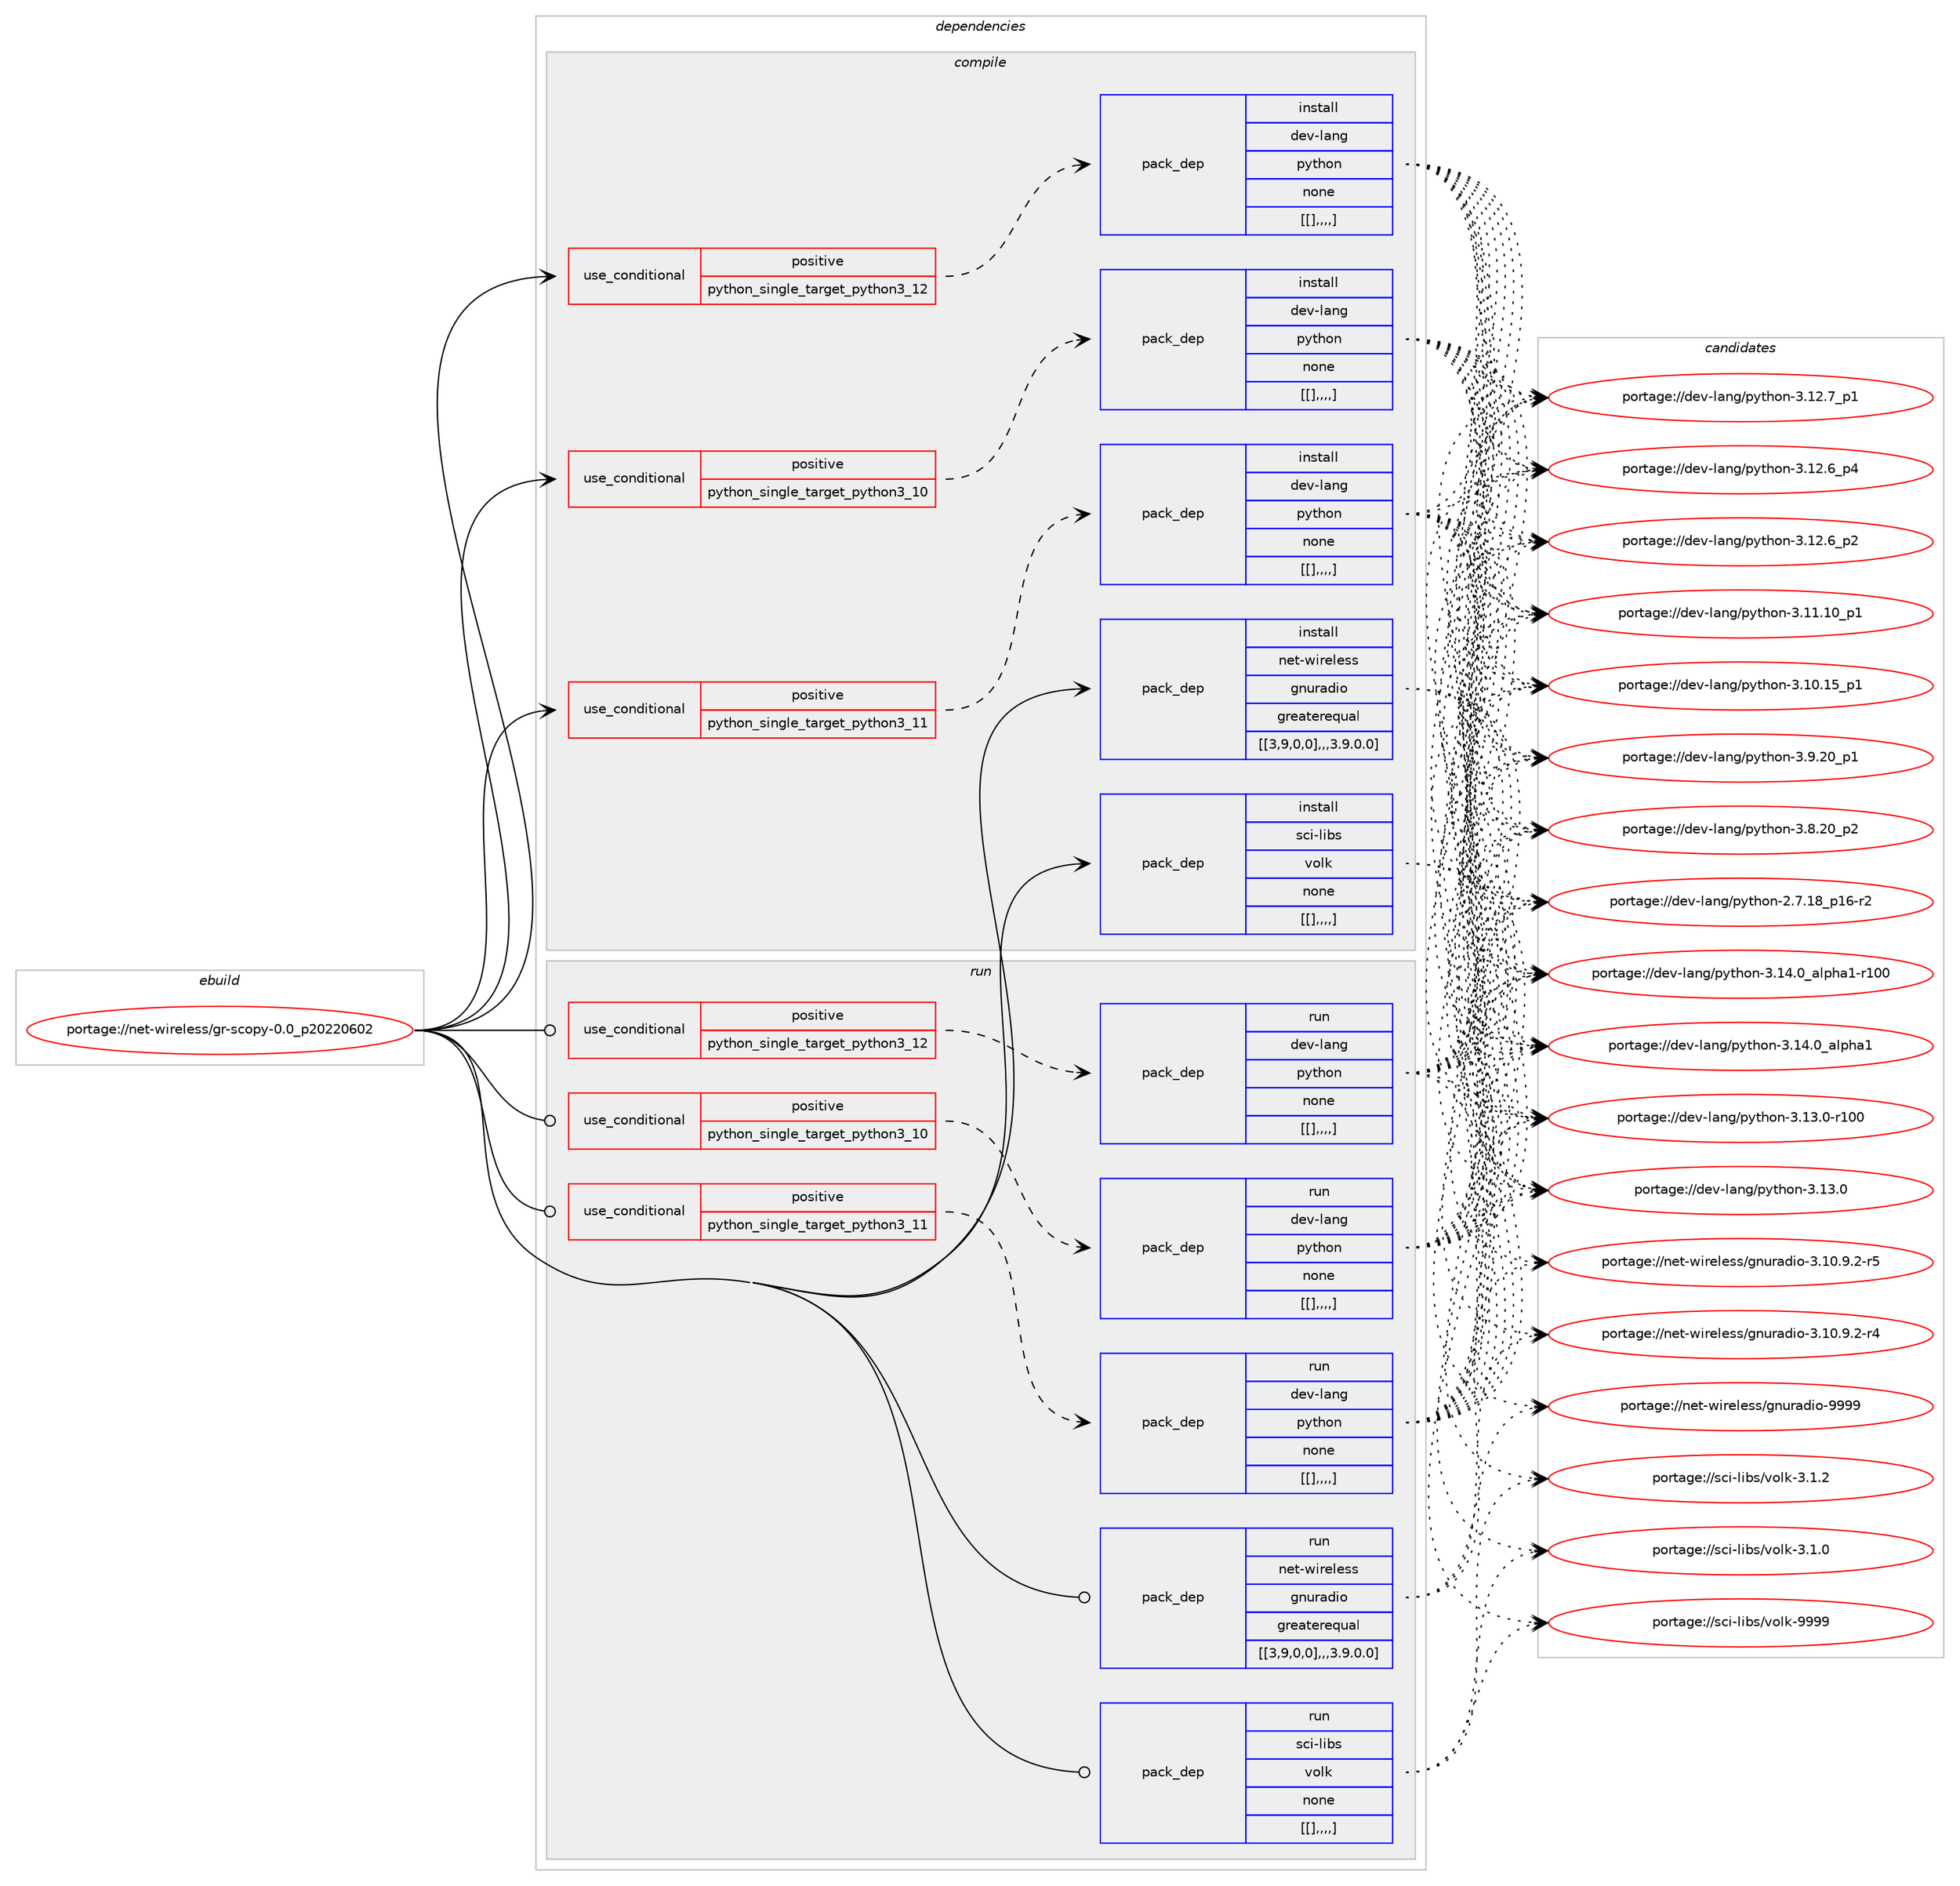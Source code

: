 digraph prolog {

# *************
# Graph options
# *************

newrank=true;
concentrate=true;
compound=true;
graph [rankdir=LR,fontname=Helvetica,fontsize=10,ranksep=1.5];#, ranksep=2.5, nodesep=0.2];
edge  [arrowhead=vee];
node  [fontname=Helvetica,fontsize=10];

# **********
# The ebuild
# **********

subgraph cluster_leftcol {
color=gray;
label=<<i>ebuild</i>>;
id [label="portage://net-wireless/gr-scopy-0.0_p20220602", color=red, width=4, href="../net-wireless/gr-scopy-0.0_p20220602.svg"];
}

# ****************
# The dependencies
# ****************

subgraph cluster_midcol {
color=gray;
label=<<i>dependencies</i>>;
subgraph cluster_compile {
fillcolor="#eeeeee";
style=filled;
label=<<i>compile</i>>;
subgraph cond109166 {
dependency411527 [label=<<TABLE BORDER="0" CELLBORDER="1" CELLSPACING="0" CELLPADDING="4"><TR><TD ROWSPAN="3" CELLPADDING="10">use_conditional</TD></TR><TR><TD>positive</TD></TR><TR><TD>python_single_target_python3_10</TD></TR></TABLE>>, shape=none, color=red];
subgraph pack299288 {
dependency411529 [label=<<TABLE BORDER="0" CELLBORDER="1" CELLSPACING="0" CELLPADDING="4" WIDTH="220"><TR><TD ROWSPAN="6" CELLPADDING="30">pack_dep</TD></TR><TR><TD WIDTH="110">install</TD></TR><TR><TD>dev-lang</TD></TR><TR><TD>python</TD></TR><TR><TD>none</TD></TR><TR><TD>[[],,,,]</TD></TR></TABLE>>, shape=none, color=blue];
}
dependency411527:e -> dependency411529:w [weight=20,style="dashed",arrowhead="vee"];
}
id:e -> dependency411527:w [weight=20,style="solid",arrowhead="vee"];
subgraph cond109170 {
dependency411551 [label=<<TABLE BORDER="0" CELLBORDER="1" CELLSPACING="0" CELLPADDING="4"><TR><TD ROWSPAN="3" CELLPADDING="10">use_conditional</TD></TR><TR><TD>positive</TD></TR><TR><TD>python_single_target_python3_11</TD></TR></TABLE>>, shape=none, color=red];
subgraph pack299310 {
dependency411583 [label=<<TABLE BORDER="0" CELLBORDER="1" CELLSPACING="0" CELLPADDING="4" WIDTH="220"><TR><TD ROWSPAN="6" CELLPADDING="30">pack_dep</TD></TR><TR><TD WIDTH="110">install</TD></TR><TR><TD>dev-lang</TD></TR><TR><TD>python</TD></TR><TR><TD>none</TD></TR><TR><TD>[[],,,,]</TD></TR></TABLE>>, shape=none, color=blue];
}
dependency411551:e -> dependency411583:w [weight=20,style="dashed",arrowhead="vee"];
}
id:e -> dependency411551:w [weight=20,style="solid",arrowhead="vee"];
subgraph cond109194 {
dependency411671 [label=<<TABLE BORDER="0" CELLBORDER="1" CELLSPACING="0" CELLPADDING="4"><TR><TD ROWSPAN="3" CELLPADDING="10">use_conditional</TD></TR><TR><TD>positive</TD></TR><TR><TD>python_single_target_python3_12</TD></TR></TABLE>>, shape=none, color=red];
subgraph pack299442 {
dependency411784 [label=<<TABLE BORDER="0" CELLBORDER="1" CELLSPACING="0" CELLPADDING="4" WIDTH="220"><TR><TD ROWSPAN="6" CELLPADDING="30">pack_dep</TD></TR><TR><TD WIDTH="110">install</TD></TR><TR><TD>dev-lang</TD></TR><TR><TD>python</TD></TR><TR><TD>none</TD></TR><TR><TD>[[],,,,]</TD></TR></TABLE>>, shape=none, color=blue];
}
dependency411671:e -> dependency411784:w [weight=20,style="dashed",arrowhead="vee"];
}
id:e -> dependency411671:w [weight=20,style="solid",arrowhead="vee"];
subgraph pack299477 {
dependency411819 [label=<<TABLE BORDER="0" CELLBORDER="1" CELLSPACING="0" CELLPADDING="4" WIDTH="220"><TR><TD ROWSPAN="6" CELLPADDING="30">pack_dep</TD></TR><TR><TD WIDTH="110">install</TD></TR><TR><TD>net-wireless</TD></TR><TR><TD>gnuradio</TD></TR><TR><TD>greaterequal</TD></TR><TR><TD>[[3,9,0,0],,,3.9.0.0]</TD></TR></TABLE>>, shape=none, color=blue];
}
id:e -> dependency411819:w [weight=20,style="solid",arrowhead="vee"];
subgraph pack299479 {
dependency411839 [label=<<TABLE BORDER="0" CELLBORDER="1" CELLSPACING="0" CELLPADDING="4" WIDTH="220"><TR><TD ROWSPAN="6" CELLPADDING="30">pack_dep</TD></TR><TR><TD WIDTH="110">install</TD></TR><TR><TD>sci-libs</TD></TR><TR><TD>volk</TD></TR><TR><TD>none</TD></TR><TR><TD>[[],,,,]</TD></TR></TABLE>>, shape=none, color=blue];
}
id:e -> dependency411839:w [weight=20,style="solid",arrowhead="vee"];
}
subgraph cluster_compileandrun {
fillcolor="#eeeeee";
style=filled;
label=<<i>compile and run</i>>;
}
subgraph cluster_run {
fillcolor="#eeeeee";
style=filled;
label=<<i>run</i>>;
subgraph cond109275 {
dependency411875 [label=<<TABLE BORDER="0" CELLBORDER="1" CELLSPACING="0" CELLPADDING="4"><TR><TD ROWSPAN="3" CELLPADDING="10">use_conditional</TD></TR><TR><TD>positive</TD></TR><TR><TD>python_single_target_python3_10</TD></TR></TABLE>>, shape=none, color=red];
subgraph pack299515 {
dependency411878 [label=<<TABLE BORDER="0" CELLBORDER="1" CELLSPACING="0" CELLPADDING="4" WIDTH="220"><TR><TD ROWSPAN="6" CELLPADDING="30">pack_dep</TD></TR><TR><TD WIDTH="110">run</TD></TR><TR><TD>dev-lang</TD></TR><TR><TD>python</TD></TR><TR><TD>none</TD></TR><TR><TD>[[],,,,]</TD></TR></TABLE>>, shape=none, color=blue];
}
dependency411875:e -> dependency411878:w [weight=20,style="dashed",arrowhead="vee"];
}
id:e -> dependency411875:w [weight=20,style="solid",arrowhead="odot"];
subgraph cond109279 {
dependency411897 [label=<<TABLE BORDER="0" CELLBORDER="1" CELLSPACING="0" CELLPADDING="4"><TR><TD ROWSPAN="3" CELLPADDING="10">use_conditional</TD></TR><TR><TD>positive</TD></TR><TR><TD>python_single_target_python3_11</TD></TR></TABLE>>, shape=none, color=red];
subgraph pack299531 {
dependency411899 [label=<<TABLE BORDER="0" CELLBORDER="1" CELLSPACING="0" CELLPADDING="4" WIDTH="220"><TR><TD ROWSPAN="6" CELLPADDING="30">pack_dep</TD></TR><TR><TD WIDTH="110">run</TD></TR><TR><TD>dev-lang</TD></TR><TR><TD>python</TD></TR><TR><TD>none</TD></TR><TR><TD>[[],,,,]</TD></TR></TABLE>>, shape=none, color=blue];
}
dependency411897:e -> dependency411899:w [weight=20,style="dashed",arrowhead="vee"];
}
id:e -> dependency411897:w [weight=20,style="solid",arrowhead="odot"];
subgraph cond109292 {
dependency411907 [label=<<TABLE BORDER="0" CELLBORDER="1" CELLSPACING="0" CELLPADDING="4"><TR><TD ROWSPAN="3" CELLPADDING="10">use_conditional</TD></TR><TR><TD>positive</TD></TR><TR><TD>python_single_target_python3_12</TD></TR></TABLE>>, shape=none, color=red];
subgraph pack299535 {
dependency411909 [label=<<TABLE BORDER="0" CELLBORDER="1" CELLSPACING="0" CELLPADDING="4" WIDTH="220"><TR><TD ROWSPAN="6" CELLPADDING="30">pack_dep</TD></TR><TR><TD WIDTH="110">run</TD></TR><TR><TD>dev-lang</TD></TR><TR><TD>python</TD></TR><TR><TD>none</TD></TR><TR><TD>[[],,,,]</TD></TR></TABLE>>, shape=none, color=blue];
}
dependency411907:e -> dependency411909:w [weight=20,style="dashed",arrowhead="vee"];
}
id:e -> dependency411907:w [weight=20,style="solid",arrowhead="odot"];
subgraph pack299551 {
dependency411933 [label=<<TABLE BORDER="0" CELLBORDER="1" CELLSPACING="0" CELLPADDING="4" WIDTH="220"><TR><TD ROWSPAN="6" CELLPADDING="30">pack_dep</TD></TR><TR><TD WIDTH="110">run</TD></TR><TR><TD>net-wireless</TD></TR><TR><TD>gnuradio</TD></TR><TR><TD>greaterequal</TD></TR><TR><TD>[[3,9,0,0],,,3.9.0.0]</TD></TR></TABLE>>, shape=none, color=blue];
}
id:e -> dependency411933:w [weight=20,style="solid",arrowhead="odot"];
subgraph pack299577 {
dependency411970 [label=<<TABLE BORDER="0" CELLBORDER="1" CELLSPACING="0" CELLPADDING="4" WIDTH="220"><TR><TD ROWSPAN="6" CELLPADDING="30">pack_dep</TD></TR><TR><TD WIDTH="110">run</TD></TR><TR><TD>sci-libs</TD></TR><TR><TD>volk</TD></TR><TR><TD>none</TD></TR><TR><TD>[[],,,,]</TD></TR></TABLE>>, shape=none, color=blue];
}
id:e -> dependency411970:w [weight=20,style="solid",arrowhead="odot"];
}
}

# **************
# The candidates
# **************

subgraph cluster_choices {
rank=same;
color=gray;
label=<<i>candidates</i>>;

subgraph choice298898 {
color=black;
nodesep=1;
choice100101118451089711010347112121116104111110455146495246489597108112104974945114494848 [label="portage://dev-lang/python-3.14.0_alpha1-r100", color=red, width=4,href="../dev-lang/python-3.14.0_alpha1-r100.svg"];
choice1001011184510897110103471121211161041111104551464952464895971081121049749 [label="portage://dev-lang/python-3.14.0_alpha1", color=red, width=4,href="../dev-lang/python-3.14.0_alpha1.svg"];
choice1001011184510897110103471121211161041111104551464951464845114494848 [label="portage://dev-lang/python-3.13.0-r100", color=red, width=4,href="../dev-lang/python-3.13.0-r100.svg"];
choice10010111845108971101034711212111610411111045514649514648 [label="portage://dev-lang/python-3.13.0", color=red, width=4,href="../dev-lang/python-3.13.0.svg"];
choice100101118451089711010347112121116104111110455146495046559511249 [label="portage://dev-lang/python-3.12.7_p1", color=red, width=4,href="../dev-lang/python-3.12.7_p1.svg"];
choice100101118451089711010347112121116104111110455146495046549511252 [label="portage://dev-lang/python-3.12.6_p4", color=red, width=4,href="../dev-lang/python-3.12.6_p4.svg"];
choice100101118451089711010347112121116104111110455146495046549511250 [label="portage://dev-lang/python-3.12.6_p2", color=red, width=4,href="../dev-lang/python-3.12.6_p2.svg"];
choice10010111845108971101034711212111610411111045514649494649489511249 [label="portage://dev-lang/python-3.11.10_p1", color=red, width=4,href="../dev-lang/python-3.11.10_p1.svg"];
choice10010111845108971101034711212111610411111045514649484649539511249 [label="portage://dev-lang/python-3.10.15_p1", color=red, width=4,href="../dev-lang/python-3.10.15_p1.svg"];
choice100101118451089711010347112121116104111110455146574650489511249 [label="portage://dev-lang/python-3.9.20_p1", color=red, width=4,href="../dev-lang/python-3.9.20_p1.svg"];
choice100101118451089711010347112121116104111110455146564650489511250 [label="portage://dev-lang/python-3.8.20_p2", color=red, width=4,href="../dev-lang/python-3.8.20_p2.svg"];
choice100101118451089711010347112121116104111110455046554649569511249544511450 [label="portage://dev-lang/python-2.7.18_p16-r2", color=red, width=4,href="../dev-lang/python-2.7.18_p16-r2.svg"];
dependency411529:e -> choice100101118451089711010347112121116104111110455146495246489597108112104974945114494848:w [style=dotted,weight="100"];
dependency411529:e -> choice1001011184510897110103471121211161041111104551464952464895971081121049749:w [style=dotted,weight="100"];
dependency411529:e -> choice1001011184510897110103471121211161041111104551464951464845114494848:w [style=dotted,weight="100"];
dependency411529:e -> choice10010111845108971101034711212111610411111045514649514648:w [style=dotted,weight="100"];
dependency411529:e -> choice100101118451089711010347112121116104111110455146495046559511249:w [style=dotted,weight="100"];
dependency411529:e -> choice100101118451089711010347112121116104111110455146495046549511252:w [style=dotted,weight="100"];
dependency411529:e -> choice100101118451089711010347112121116104111110455146495046549511250:w [style=dotted,weight="100"];
dependency411529:e -> choice10010111845108971101034711212111610411111045514649494649489511249:w [style=dotted,weight="100"];
dependency411529:e -> choice10010111845108971101034711212111610411111045514649484649539511249:w [style=dotted,weight="100"];
dependency411529:e -> choice100101118451089711010347112121116104111110455146574650489511249:w [style=dotted,weight="100"];
dependency411529:e -> choice100101118451089711010347112121116104111110455146564650489511250:w [style=dotted,weight="100"];
dependency411529:e -> choice100101118451089711010347112121116104111110455046554649569511249544511450:w [style=dotted,weight="100"];
}
subgraph choice298944 {
color=black;
nodesep=1;
choice100101118451089711010347112121116104111110455146495246489597108112104974945114494848 [label="portage://dev-lang/python-3.14.0_alpha1-r100", color=red, width=4,href="../dev-lang/python-3.14.0_alpha1-r100.svg"];
choice1001011184510897110103471121211161041111104551464952464895971081121049749 [label="portage://dev-lang/python-3.14.0_alpha1", color=red, width=4,href="../dev-lang/python-3.14.0_alpha1.svg"];
choice1001011184510897110103471121211161041111104551464951464845114494848 [label="portage://dev-lang/python-3.13.0-r100", color=red, width=4,href="../dev-lang/python-3.13.0-r100.svg"];
choice10010111845108971101034711212111610411111045514649514648 [label="portage://dev-lang/python-3.13.0", color=red, width=4,href="../dev-lang/python-3.13.0.svg"];
choice100101118451089711010347112121116104111110455146495046559511249 [label="portage://dev-lang/python-3.12.7_p1", color=red, width=4,href="../dev-lang/python-3.12.7_p1.svg"];
choice100101118451089711010347112121116104111110455146495046549511252 [label="portage://dev-lang/python-3.12.6_p4", color=red, width=4,href="../dev-lang/python-3.12.6_p4.svg"];
choice100101118451089711010347112121116104111110455146495046549511250 [label="portage://dev-lang/python-3.12.6_p2", color=red, width=4,href="../dev-lang/python-3.12.6_p2.svg"];
choice10010111845108971101034711212111610411111045514649494649489511249 [label="portage://dev-lang/python-3.11.10_p1", color=red, width=4,href="../dev-lang/python-3.11.10_p1.svg"];
choice10010111845108971101034711212111610411111045514649484649539511249 [label="portage://dev-lang/python-3.10.15_p1", color=red, width=4,href="../dev-lang/python-3.10.15_p1.svg"];
choice100101118451089711010347112121116104111110455146574650489511249 [label="portage://dev-lang/python-3.9.20_p1", color=red, width=4,href="../dev-lang/python-3.9.20_p1.svg"];
choice100101118451089711010347112121116104111110455146564650489511250 [label="portage://dev-lang/python-3.8.20_p2", color=red, width=4,href="../dev-lang/python-3.8.20_p2.svg"];
choice100101118451089711010347112121116104111110455046554649569511249544511450 [label="portage://dev-lang/python-2.7.18_p16-r2", color=red, width=4,href="../dev-lang/python-2.7.18_p16-r2.svg"];
dependency411583:e -> choice100101118451089711010347112121116104111110455146495246489597108112104974945114494848:w [style=dotted,weight="100"];
dependency411583:e -> choice1001011184510897110103471121211161041111104551464952464895971081121049749:w [style=dotted,weight="100"];
dependency411583:e -> choice1001011184510897110103471121211161041111104551464951464845114494848:w [style=dotted,weight="100"];
dependency411583:e -> choice10010111845108971101034711212111610411111045514649514648:w [style=dotted,weight="100"];
dependency411583:e -> choice100101118451089711010347112121116104111110455146495046559511249:w [style=dotted,weight="100"];
dependency411583:e -> choice100101118451089711010347112121116104111110455146495046549511252:w [style=dotted,weight="100"];
dependency411583:e -> choice100101118451089711010347112121116104111110455146495046549511250:w [style=dotted,weight="100"];
dependency411583:e -> choice10010111845108971101034711212111610411111045514649494649489511249:w [style=dotted,weight="100"];
dependency411583:e -> choice10010111845108971101034711212111610411111045514649484649539511249:w [style=dotted,weight="100"];
dependency411583:e -> choice100101118451089711010347112121116104111110455146574650489511249:w [style=dotted,weight="100"];
dependency411583:e -> choice100101118451089711010347112121116104111110455146564650489511250:w [style=dotted,weight="100"];
dependency411583:e -> choice100101118451089711010347112121116104111110455046554649569511249544511450:w [style=dotted,weight="100"];
}
subgraph choice298969 {
color=black;
nodesep=1;
choice100101118451089711010347112121116104111110455146495246489597108112104974945114494848 [label="portage://dev-lang/python-3.14.0_alpha1-r100", color=red, width=4,href="../dev-lang/python-3.14.0_alpha1-r100.svg"];
choice1001011184510897110103471121211161041111104551464952464895971081121049749 [label="portage://dev-lang/python-3.14.0_alpha1", color=red, width=4,href="../dev-lang/python-3.14.0_alpha1.svg"];
choice1001011184510897110103471121211161041111104551464951464845114494848 [label="portage://dev-lang/python-3.13.0-r100", color=red, width=4,href="../dev-lang/python-3.13.0-r100.svg"];
choice10010111845108971101034711212111610411111045514649514648 [label="portage://dev-lang/python-3.13.0", color=red, width=4,href="../dev-lang/python-3.13.0.svg"];
choice100101118451089711010347112121116104111110455146495046559511249 [label="portage://dev-lang/python-3.12.7_p1", color=red, width=4,href="../dev-lang/python-3.12.7_p1.svg"];
choice100101118451089711010347112121116104111110455146495046549511252 [label="portage://dev-lang/python-3.12.6_p4", color=red, width=4,href="../dev-lang/python-3.12.6_p4.svg"];
choice100101118451089711010347112121116104111110455146495046549511250 [label="portage://dev-lang/python-3.12.6_p2", color=red, width=4,href="../dev-lang/python-3.12.6_p2.svg"];
choice10010111845108971101034711212111610411111045514649494649489511249 [label="portage://dev-lang/python-3.11.10_p1", color=red, width=4,href="../dev-lang/python-3.11.10_p1.svg"];
choice10010111845108971101034711212111610411111045514649484649539511249 [label="portage://dev-lang/python-3.10.15_p1", color=red, width=4,href="../dev-lang/python-3.10.15_p1.svg"];
choice100101118451089711010347112121116104111110455146574650489511249 [label="portage://dev-lang/python-3.9.20_p1", color=red, width=4,href="../dev-lang/python-3.9.20_p1.svg"];
choice100101118451089711010347112121116104111110455146564650489511250 [label="portage://dev-lang/python-3.8.20_p2", color=red, width=4,href="../dev-lang/python-3.8.20_p2.svg"];
choice100101118451089711010347112121116104111110455046554649569511249544511450 [label="portage://dev-lang/python-2.7.18_p16-r2", color=red, width=4,href="../dev-lang/python-2.7.18_p16-r2.svg"];
dependency411784:e -> choice100101118451089711010347112121116104111110455146495246489597108112104974945114494848:w [style=dotted,weight="100"];
dependency411784:e -> choice1001011184510897110103471121211161041111104551464952464895971081121049749:w [style=dotted,weight="100"];
dependency411784:e -> choice1001011184510897110103471121211161041111104551464951464845114494848:w [style=dotted,weight="100"];
dependency411784:e -> choice10010111845108971101034711212111610411111045514649514648:w [style=dotted,weight="100"];
dependency411784:e -> choice100101118451089711010347112121116104111110455146495046559511249:w [style=dotted,weight="100"];
dependency411784:e -> choice100101118451089711010347112121116104111110455146495046549511252:w [style=dotted,weight="100"];
dependency411784:e -> choice100101118451089711010347112121116104111110455146495046549511250:w [style=dotted,weight="100"];
dependency411784:e -> choice10010111845108971101034711212111610411111045514649494649489511249:w [style=dotted,weight="100"];
dependency411784:e -> choice10010111845108971101034711212111610411111045514649484649539511249:w [style=dotted,weight="100"];
dependency411784:e -> choice100101118451089711010347112121116104111110455146574650489511249:w [style=dotted,weight="100"];
dependency411784:e -> choice100101118451089711010347112121116104111110455146564650489511250:w [style=dotted,weight="100"];
dependency411784:e -> choice100101118451089711010347112121116104111110455046554649569511249544511450:w [style=dotted,weight="100"];
}
subgraph choice298996 {
color=black;
nodesep=1;
choice1101011164511910511410110810111511547103110117114971001051114557575757 [label="portage://net-wireless/gnuradio-9999", color=red, width=4,href="../net-wireless/gnuradio-9999.svg"];
choice1101011164511910511410110810111511547103110117114971001051114551464948465746504511453 [label="portage://net-wireless/gnuradio-3.10.9.2-r5", color=red, width=4,href="../net-wireless/gnuradio-3.10.9.2-r5.svg"];
choice1101011164511910511410110810111511547103110117114971001051114551464948465746504511452 [label="portage://net-wireless/gnuradio-3.10.9.2-r4", color=red, width=4,href="../net-wireless/gnuradio-3.10.9.2-r4.svg"];
dependency411819:e -> choice1101011164511910511410110810111511547103110117114971001051114557575757:w [style=dotted,weight="100"];
dependency411819:e -> choice1101011164511910511410110810111511547103110117114971001051114551464948465746504511453:w [style=dotted,weight="100"];
dependency411819:e -> choice1101011164511910511410110810111511547103110117114971001051114551464948465746504511452:w [style=dotted,weight="100"];
}
subgraph choice299000 {
color=black;
nodesep=1;
choice115991054510810598115471181111081074557575757 [label="portage://sci-libs/volk-9999", color=red, width=4,href="../sci-libs/volk-9999.svg"];
choice11599105451081059811547118111108107455146494650 [label="portage://sci-libs/volk-3.1.2", color=red, width=4,href="../sci-libs/volk-3.1.2.svg"];
choice11599105451081059811547118111108107455146494648 [label="portage://sci-libs/volk-3.1.0", color=red, width=4,href="../sci-libs/volk-3.1.0.svg"];
dependency411839:e -> choice115991054510810598115471181111081074557575757:w [style=dotted,weight="100"];
dependency411839:e -> choice11599105451081059811547118111108107455146494650:w [style=dotted,weight="100"];
dependency411839:e -> choice11599105451081059811547118111108107455146494648:w [style=dotted,weight="100"];
}
subgraph choice299003 {
color=black;
nodesep=1;
choice100101118451089711010347112121116104111110455146495246489597108112104974945114494848 [label="portage://dev-lang/python-3.14.0_alpha1-r100", color=red, width=4,href="../dev-lang/python-3.14.0_alpha1-r100.svg"];
choice1001011184510897110103471121211161041111104551464952464895971081121049749 [label="portage://dev-lang/python-3.14.0_alpha1", color=red, width=4,href="../dev-lang/python-3.14.0_alpha1.svg"];
choice1001011184510897110103471121211161041111104551464951464845114494848 [label="portage://dev-lang/python-3.13.0-r100", color=red, width=4,href="../dev-lang/python-3.13.0-r100.svg"];
choice10010111845108971101034711212111610411111045514649514648 [label="portage://dev-lang/python-3.13.0", color=red, width=4,href="../dev-lang/python-3.13.0.svg"];
choice100101118451089711010347112121116104111110455146495046559511249 [label="portage://dev-lang/python-3.12.7_p1", color=red, width=4,href="../dev-lang/python-3.12.7_p1.svg"];
choice100101118451089711010347112121116104111110455146495046549511252 [label="portage://dev-lang/python-3.12.6_p4", color=red, width=4,href="../dev-lang/python-3.12.6_p4.svg"];
choice100101118451089711010347112121116104111110455146495046549511250 [label="portage://dev-lang/python-3.12.6_p2", color=red, width=4,href="../dev-lang/python-3.12.6_p2.svg"];
choice10010111845108971101034711212111610411111045514649494649489511249 [label="portage://dev-lang/python-3.11.10_p1", color=red, width=4,href="../dev-lang/python-3.11.10_p1.svg"];
choice10010111845108971101034711212111610411111045514649484649539511249 [label="portage://dev-lang/python-3.10.15_p1", color=red, width=4,href="../dev-lang/python-3.10.15_p1.svg"];
choice100101118451089711010347112121116104111110455146574650489511249 [label="portage://dev-lang/python-3.9.20_p1", color=red, width=4,href="../dev-lang/python-3.9.20_p1.svg"];
choice100101118451089711010347112121116104111110455146564650489511250 [label="portage://dev-lang/python-3.8.20_p2", color=red, width=4,href="../dev-lang/python-3.8.20_p2.svg"];
choice100101118451089711010347112121116104111110455046554649569511249544511450 [label="portage://dev-lang/python-2.7.18_p16-r2", color=red, width=4,href="../dev-lang/python-2.7.18_p16-r2.svg"];
dependency411878:e -> choice100101118451089711010347112121116104111110455146495246489597108112104974945114494848:w [style=dotted,weight="100"];
dependency411878:e -> choice1001011184510897110103471121211161041111104551464952464895971081121049749:w [style=dotted,weight="100"];
dependency411878:e -> choice1001011184510897110103471121211161041111104551464951464845114494848:w [style=dotted,weight="100"];
dependency411878:e -> choice10010111845108971101034711212111610411111045514649514648:w [style=dotted,weight="100"];
dependency411878:e -> choice100101118451089711010347112121116104111110455146495046559511249:w [style=dotted,weight="100"];
dependency411878:e -> choice100101118451089711010347112121116104111110455146495046549511252:w [style=dotted,weight="100"];
dependency411878:e -> choice100101118451089711010347112121116104111110455146495046549511250:w [style=dotted,weight="100"];
dependency411878:e -> choice10010111845108971101034711212111610411111045514649494649489511249:w [style=dotted,weight="100"];
dependency411878:e -> choice10010111845108971101034711212111610411111045514649484649539511249:w [style=dotted,weight="100"];
dependency411878:e -> choice100101118451089711010347112121116104111110455146574650489511249:w [style=dotted,weight="100"];
dependency411878:e -> choice100101118451089711010347112121116104111110455146564650489511250:w [style=dotted,weight="100"];
dependency411878:e -> choice100101118451089711010347112121116104111110455046554649569511249544511450:w [style=dotted,weight="100"];
}
subgraph choice299013 {
color=black;
nodesep=1;
choice100101118451089711010347112121116104111110455146495246489597108112104974945114494848 [label="portage://dev-lang/python-3.14.0_alpha1-r100", color=red, width=4,href="../dev-lang/python-3.14.0_alpha1-r100.svg"];
choice1001011184510897110103471121211161041111104551464952464895971081121049749 [label="portage://dev-lang/python-3.14.0_alpha1", color=red, width=4,href="../dev-lang/python-3.14.0_alpha1.svg"];
choice1001011184510897110103471121211161041111104551464951464845114494848 [label="portage://dev-lang/python-3.13.0-r100", color=red, width=4,href="../dev-lang/python-3.13.0-r100.svg"];
choice10010111845108971101034711212111610411111045514649514648 [label="portage://dev-lang/python-3.13.0", color=red, width=4,href="../dev-lang/python-3.13.0.svg"];
choice100101118451089711010347112121116104111110455146495046559511249 [label="portage://dev-lang/python-3.12.7_p1", color=red, width=4,href="../dev-lang/python-3.12.7_p1.svg"];
choice100101118451089711010347112121116104111110455146495046549511252 [label="portage://dev-lang/python-3.12.6_p4", color=red, width=4,href="../dev-lang/python-3.12.6_p4.svg"];
choice100101118451089711010347112121116104111110455146495046549511250 [label="portage://dev-lang/python-3.12.6_p2", color=red, width=4,href="../dev-lang/python-3.12.6_p2.svg"];
choice10010111845108971101034711212111610411111045514649494649489511249 [label="portage://dev-lang/python-3.11.10_p1", color=red, width=4,href="../dev-lang/python-3.11.10_p1.svg"];
choice10010111845108971101034711212111610411111045514649484649539511249 [label="portage://dev-lang/python-3.10.15_p1", color=red, width=4,href="../dev-lang/python-3.10.15_p1.svg"];
choice100101118451089711010347112121116104111110455146574650489511249 [label="portage://dev-lang/python-3.9.20_p1", color=red, width=4,href="../dev-lang/python-3.9.20_p1.svg"];
choice100101118451089711010347112121116104111110455146564650489511250 [label="portage://dev-lang/python-3.8.20_p2", color=red, width=4,href="../dev-lang/python-3.8.20_p2.svg"];
choice100101118451089711010347112121116104111110455046554649569511249544511450 [label="portage://dev-lang/python-2.7.18_p16-r2", color=red, width=4,href="../dev-lang/python-2.7.18_p16-r2.svg"];
dependency411899:e -> choice100101118451089711010347112121116104111110455146495246489597108112104974945114494848:w [style=dotted,weight="100"];
dependency411899:e -> choice1001011184510897110103471121211161041111104551464952464895971081121049749:w [style=dotted,weight="100"];
dependency411899:e -> choice1001011184510897110103471121211161041111104551464951464845114494848:w [style=dotted,weight="100"];
dependency411899:e -> choice10010111845108971101034711212111610411111045514649514648:w [style=dotted,weight="100"];
dependency411899:e -> choice100101118451089711010347112121116104111110455146495046559511249:w [style=dotted,weight="100"];
dependency411899:e -> choice100101118451089711010347112121116104111110455146495046549511252:w [style=dotted,weight="100"];
dependency411899:e -> choice100101118451089711010347112121116104111110455146495046549511250:w [style=dotted,weight="100"];
dependency411899:e -> choice10010111845108971101034711212111610411111045514649494649489511249:w [style=dotted,weight="100"];
dependency411899:e -> choice10010111845108971101034711212111610411111045514649484649539511249:w [style=dotted,weight="100"];
dependency411899:e -> choice100101118451089711010347112121116104111110455146574650489511249:w [style=dotted,weight="100"];
dependency411899:e -> choice100101118451089711010347112121116104111110455146564650489511250:w [style=dotted,weight="100"];
dependency411899:e -> choice100101118451089711010347112121116104111110455046554649569511249544511450:w [style=dotted,weight="100"];
}
subgraph choice299039 {
color=black;
nodesep=1;
choice100101118451089711010347112121116104111110455146495246489597108112104974945114494848 [label="portage://dev-lang/python-3.14.0_alpha1-r100", color=red, width=4,href="../dev-lang/python-3.14.0_alpha1-r100.svg"];
choice1001011184510897110103471121211161041111104551464952464895971081121049749 [label="portage://dev-lang/python-3.14.0_alpha1", color=red, width=4,href="../dev-lang/python-3.14.0_alpha1.svg"];
choice1001011184510897110103471121211161041111104551464951464845114494848 [label="portage://dev-lang/python-3.13.0-r100", color=red, width=4,href="../dev-lang/python-3.13.0-r100.svg"];
choice10010111845108971101034711212111610411111045514649514648 [label="portage://dev-lang/python-3.13.0", color=red, width=4,href="../dev-lang/python-3.13.0.svg"];
choice100101118451089711010347112121116104111110455146495046559511249 [label="portage://dev-lang/python-3.12.7_p1", color=red, width=4,href="../dev-lang/python-3.12.7_p1.svg"];
choice100101118451089711010347112121116104111110455146495046549511252 [label="portage://dev-lang/python-3.12.6_p4", color=red, width=4,href="../dev-lang/python-3.12.6_p4.svg"];
choice100101118451089711010347112121116104111110455146495046549511250 [label="portage://dev-lang/python-3.12.6_p2", color=red, width=4,href="../dev-lang/python-3.12.6_p2.svg"];
choice10010111845108971101034711212111610411111045514649494649489511249 [label="portage://dev-lang/python-3.11.10_p1", color=red, width=4,href="../dev-lang/python-3.11.10_p1.svg"];
choice10010111845108971101034711212111610411111045514649484649539511249 [label="portage://dev-lang/python-3.10.15_p1", color=red, width=4,href="../dev-lang/python-3.10.15_p1.svg"];
choice100101118451089711010347112121116104111110455146574650489511249 [label="portage://dev-lang/python-3.9.20_p1", color=red, width=4,href="../dev-lang/python-3.9.20_p1.svg"];
choice100101118451089711010347112121116104111110455146564650489511250 [label="portage://dev-lang/python-3.8.20_p2", color=red, width=4,href="../dev-lang/python-3.8.20_p2.svg"];
choice100101118451089711010347112121116104111110455046554649569511249544511450 [label="portage://dev-lang/python-2.7.18_p16-r2", color=red, width=4,href="../dev-lang/python-2.7.18_p16-r2.svg"];
dependency411909:e -> choice100101118451089711010347112121116104111110455146495246489597108112104974945114494848:w [style=dotted,weight="100"];
dependency411909:e -> choice1001011184510897110103471121211161041111104551464952464895971081121049749:w [style=dotted,weight="100"];
dependency411909:e -> choice1001011184510897110103471121211161041111104551464951464845114494848:w [style=dotted,weight="100"];
dependency411909:e -> choice10010111845108971101034711212111610411111045514649514648:w [style=dotted,weight="100"];
dependency411909:e -> choice100101118451089711010347112121116104111110455146495046559511249:w [style=dotted,weight="100"];
dependency411909:e -> choice100101118451089711010347112121116104111110455146495046549511252:w [style=dotted,weight="100"];
dependency411909:e -> choice100101118451089711010347112121116104111110455146495046549511250:w [style=dotted,weight="100"];
dependency411909:e -> choice10010111845108971101034711212111610411111045514649494649489511249:w [style=dotted,weight="100"];
dependency411909:e -> choice10010111845108971101034711212111610411111045514649484649539511249:w [style=dotted,weight="100"];
dependency411909:e -> choice100101118451089711010347112121116104111110455146574650489511249:w [style=dotted,weight="100"];
dependency411909:e -> choice100101118451089711010347112121116104111110455146564650489511250:w [style=dotted,weight="100"];
dependency411909:e -> choice100101118451089711010347112121116104111110455046554649569511249544511450:w [style=dotted,weight="100"];
}
subgraph choice299047 {
color=black;
nodesep=1;
choice1101011164511910511410110810111511547103110117114971001051114557575757 [label="portage://net-wireless/gnuradio-9999", color=red, width=4,href="../net-wireless/gnuradio-9999.svg"];
choice1101011164511910511410110810111511547103110117114971001051114551464948465746504511453 [label="portage://net-wireless/gnuradio-3.10.9.2-r5", color=red, width=4,href="../net-wireless/gnuradio-3.10.9.2-r5.svg"];
choice1101011164511910511410110810111511547103110117114971001051114551464948465746504511452 [label="portage://net-wireless/gnuradio-3.10.9.2-r4", color=red, width=4,href="../net-wireless/gnuradio-3.10.9.2-r4.svg"];
dependency411933:e -> choice1101011164511910511410110810111511547103110117114971001051114557575757:w [style=dotted,weight="100"];
dependency411933:e -> choice1101011164511910511410110810111511547103110117114971001051114551464948465746504511453:w [style=dotted,weight="100"];
dependency411933:e -> choice1101011164511910511410110810111511547103110117114971001051114551464948465746504511452:w [style=dotted,weight="100"];
}
subgraph choice299066 {
color=black;
nodesep=1;
choice115991054510810598115471181111081074557575757 [label="portage://sci-libs/volk-9999", color=red, width=4,href="../sci-libs/volk-9999.svg"];
choice11599105451081059811547118111108107455146494650 [label="portage://sci-libs/volk-3.1.2", color=red, width=4,href="../sci-libs/volk-3.1.2.svg"];
choice11599105451081059811547118111108107455146494648 [label="portage://sci-libs/volk-3.1.0", color=red, width=4,href="../sci-libs/volk-3.1.0.svg"];
dependency411970:e -> choice115991054510810598115471181111081074557575757:w [style=dotted,weight="100"];
dependency411970:e -> choice11599105451081059811547118111108107455146494650:w [style=dotted,weight="100"];
dependency411970:e -> choice11599105451081059811547118111108107455146494648:w [style=dotted,weight="100"];
}
}

}
